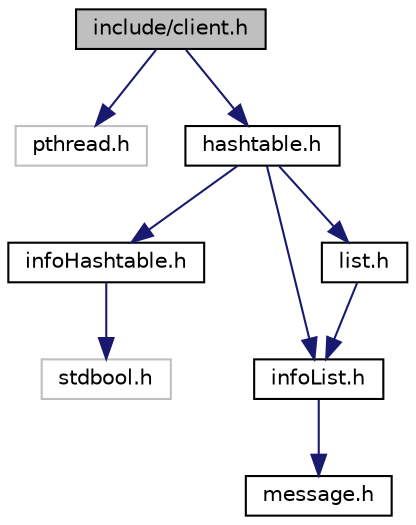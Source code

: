digraph "include/client.h"
{
 // LATEX_PDF_SIZE
  edge [fontname="Helvetica",fontsize="10",labelfontname="Helvetica",labelfontsize="10"];
  node [fontname="Helvetica",fontsize="10",shape=record];
  Node1 [label="include/client.h",height=0.2,width=0.4,color="black", fillcolor="grey75", style="filled", fontcolor="black",tooltip="Client header file."];
  Node1 -> Node2 [color="midnightblue",fontsize="10",style="solid"];
  Node2 [label="pthread.h",height=0.2,width=0.4,color="grey75", fillcolor="white", style="filled",tooltip=" "];
  Node1 -> Node3 [color="midnightblue",fontsize="10",style="solid"];
  Node3 [label="hashtable.h",height=0.2,width=0.4,color="black", fillcolor="white", style="filled",URL="$hashtable_8h.html",tooltip=" "];
  Node3 -> Node4 [color="midnightblue",fontsize="10",style="solid"];
  Node4 [label="infoHashtable.h",height=0.2,width=0.4,color="black", fillcolor="white", style="filled",URL="$infoHashtable_8h.html",tooltip=" "];
  Node4 -> Node5 [color="midnightblue",fontsize="10",style="solid"];
  Node5 [label="stdbool.h",height=0.2,width=0.4,color="grey75", fillcolor="white", style="filled",tooltip=" "];
  Node3 -> Node6 [color="midnightblue",fontsize="10",style="solid"];
  Node6 [label="infoList.h",height=0.2,width=0.4,color="black", fillcolor="white", style="filled",URL="$infoList_8h.html",tooltip=" "];
  Node6 -> Node7 [color="midnightblue",fontsize="10",style="solid"];
  Node7 [label="message.h",height=0.2,width=0.4,color="black", fillcolor="white", style="filled",URL="$message_8h.html",tooltip="Definition of struct Message."];
  Node3 -> Node8 [color="midnightblue",fontsize="10",style="solid"];
  Node8 [label="list.h",height=0.2,width=0.4,color="black", fillcolor="white", style="filled",URL="$list_8h.html",tooltip=" "];
  Node8 -> Node6 [color="midnightblue",fontsize="10",style="solid"];
}
